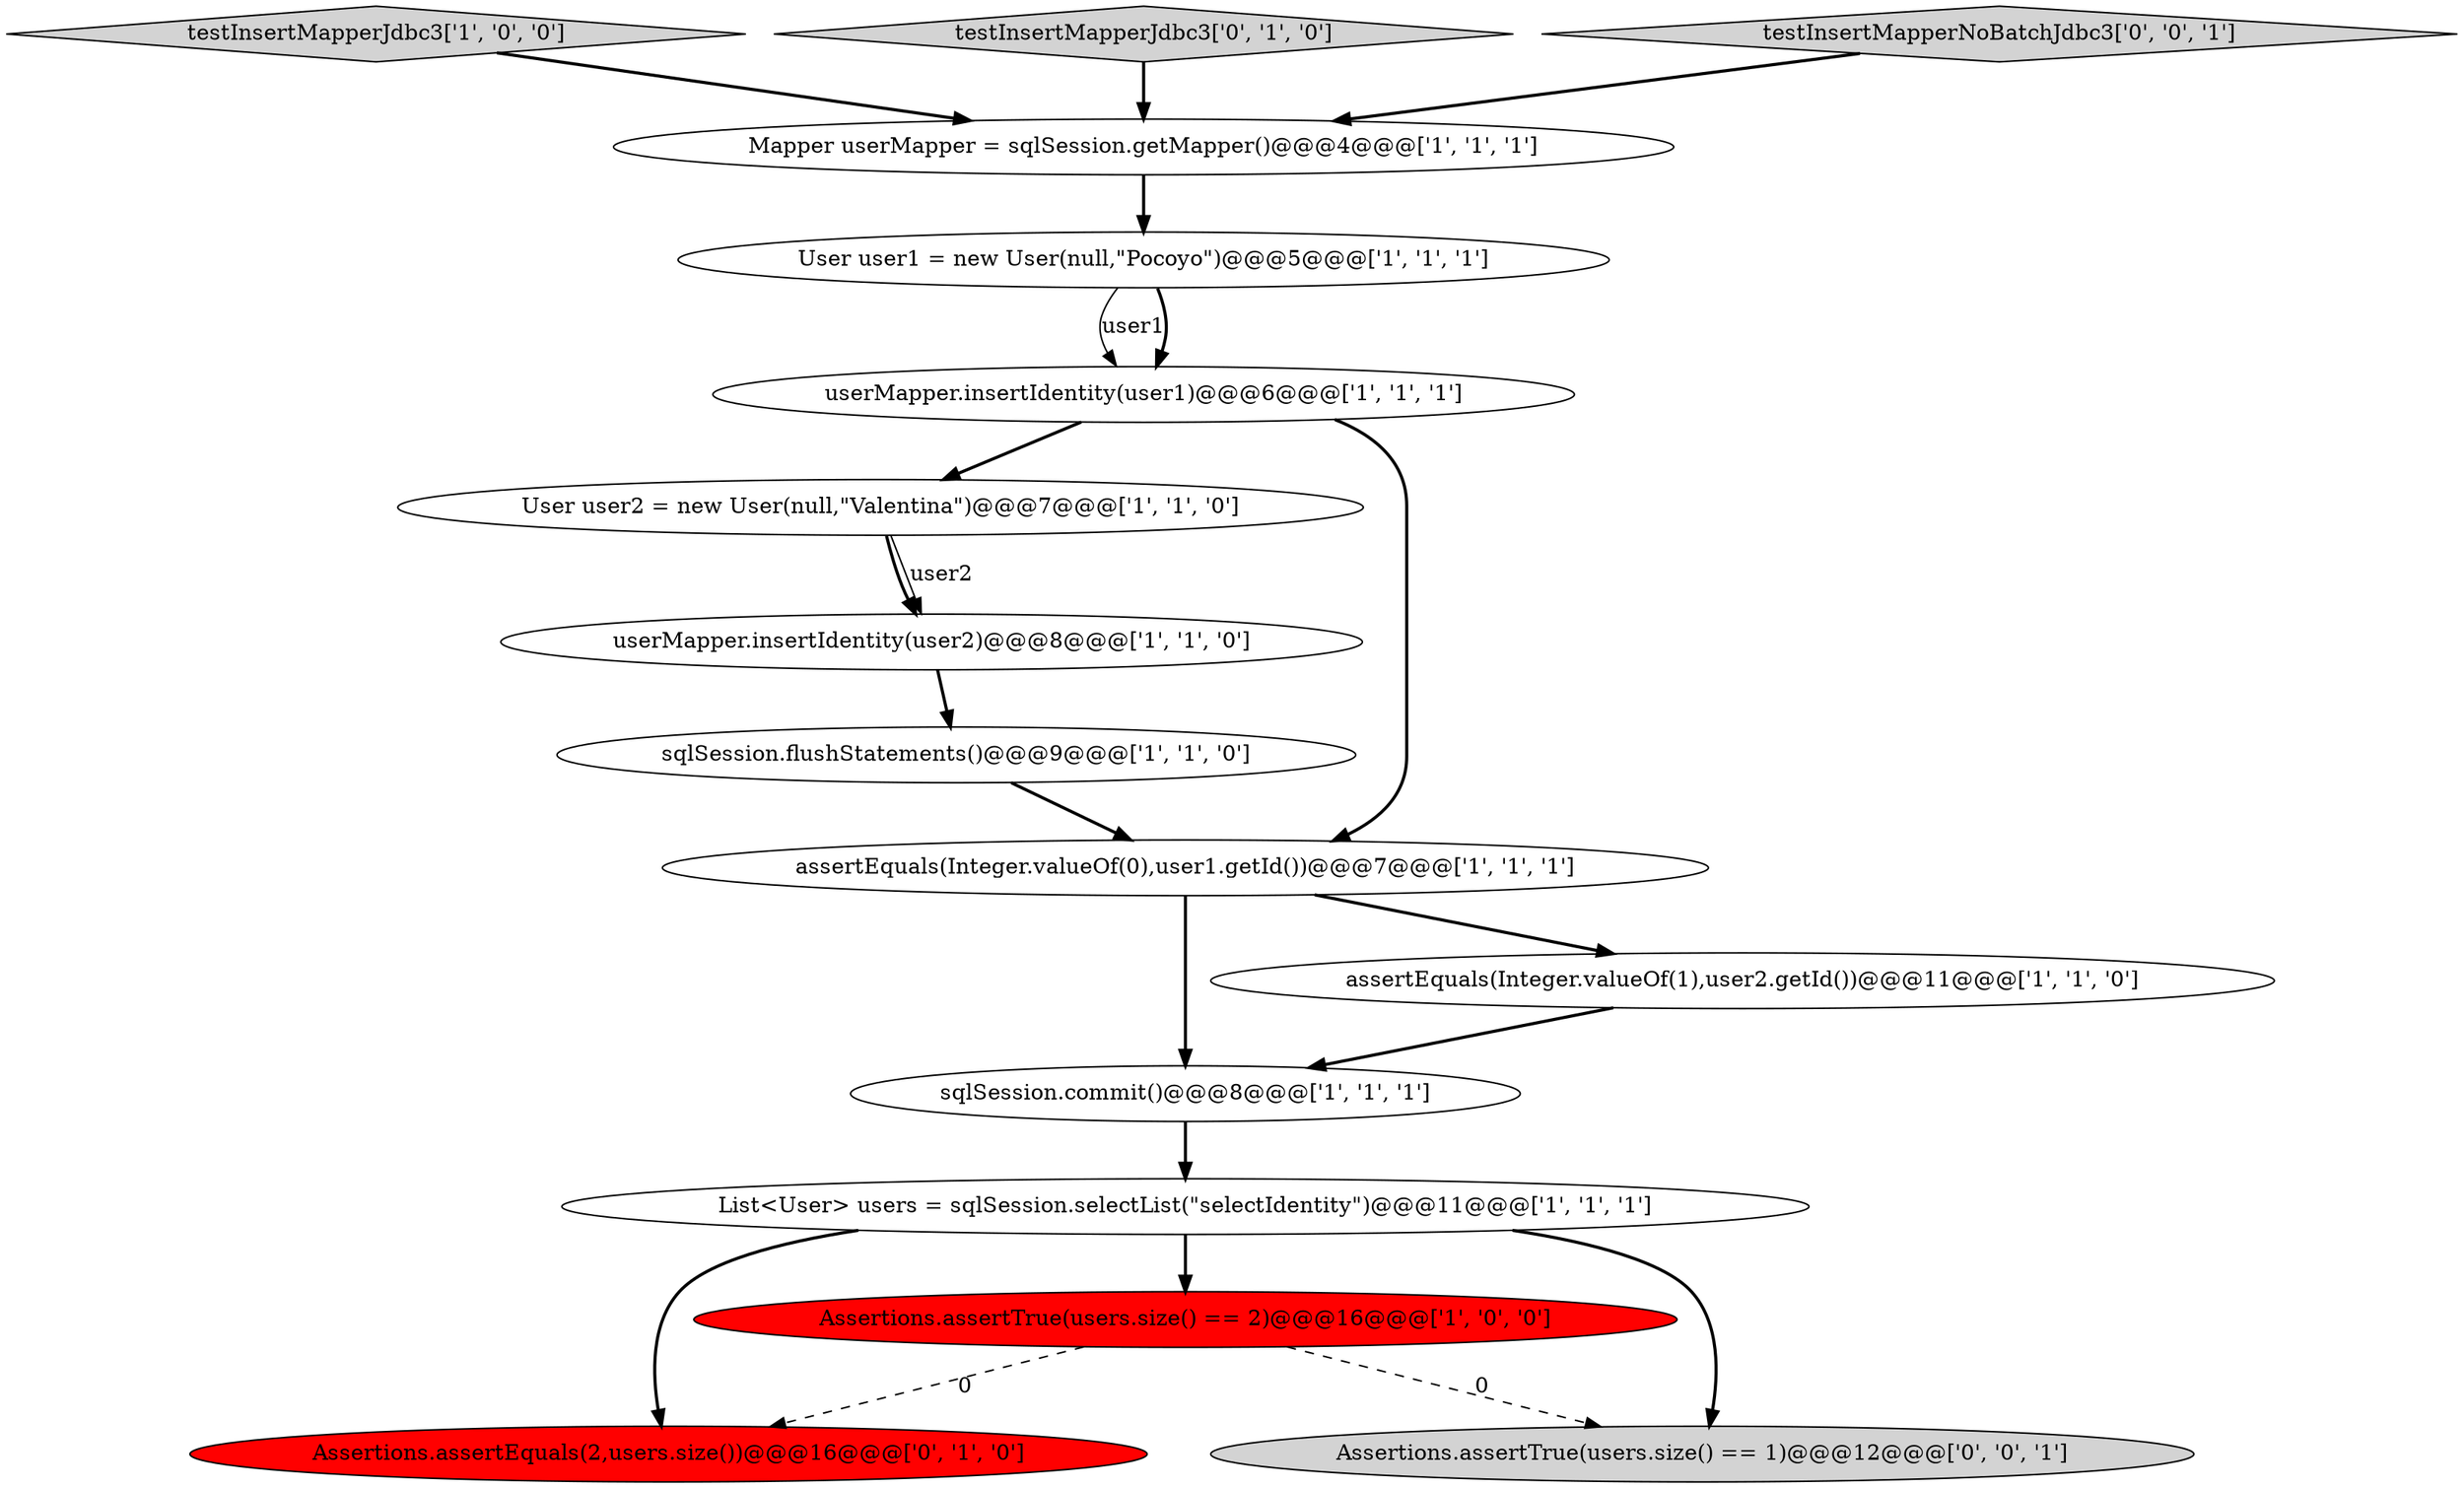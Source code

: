digraph {
1 [style = filled, label = "List<User> users = sqlSession.selectList(\"selectIdentity\")@@@11@@@['1', '1', '1']", fillcolor = white, shape = ellipse image = "AAA0AAABBB1BBB"];
2 [style = filled, label = "userMapper.insertIdentity(user2)@@@8@@@['1', '1', '0']", fillcolor = white, shape = ellipse image = "AAA0AAABBB1BBB"];
5 [style = filled, label = "User user1 = new User(null,\"Pocoyo\")@@@5@@@['1', '1', '1']", fillcolor = white, shape = ellipse image = "AAA0AAABBB1BBB"];
9 [style = filled, label = "User user2 = new User(null,\"Valentina\")@@@7@@@['1', '1', '0']", fillcolor = white, shape = ellipse image = "AAA0AAABBB1BBB"];
0 [style = filled, label = "Assertions.assertTrue(users.size() == 2)@@@16@@@['1', '0', '0']", fillcolor = red, shape = ellipse image = "AAA1AAABBB1BBB"];
6 [style = filled, label = "userMapper.insertIdentity(user1)@@@6@@@['1', '1', '1']", fillcolor = white, shape = ellipse image = "AAA0AAABBB1BBB"];
10 [style = filled, label = "testInsertMapperJdbc3['1', '0', '0']", fillcolor = lightgray, shape = diamond image = "AAA0AAABBB1BBB"];
12 [style = filled, label = "Assertions.assertEquals(2,users.size())@@@16@@@['0', '1', '0']", fillcolor = red, shape = ellipse image = "AAA1AAABBB2BBB"];
4 [style = filled, label = "sqlSession.commit()@@@8@@@['1', '1', '1']", fillcolor = white, shape = ellipse image = "AAA0AAABBB1BBB"];
13 [style = filled, label = "testInsertMapperJdbc3['0', '1', '0']", fillcolor = lightgray, shape = diamond image = "AAA0AAABBB2BBB"];
8 [style = filled, label = "assertEquals(Integer.valueOf(1),user2.getId())@@@11@@@['1', '1', '0']", fillcolor = white, shape = ellipse image = "AAA0AAABBB1BBB"];
11 [style = filled, label = "Mapper userMapper = sqlSession.getMapper()@@@4@@@['1', '1', '1']", fillcolor = white, shape = ellipse image = "AAA0AAABBB1BBB"];
15 [style = filled, label = "Assertions.assertTrue(users.size() == 1)@@@12@@@['0', '0', '1']", fillcolor = lightgray, shape = ellipse image = "AAA0AAABBB3BBB"];
7 [style = filled, label = "assertEquals(Integer.valueOf(0),user1.getId())@@@7@@@['1', '1', '1']", fillcolor = white, shape = ellipse image = "AAA0AAABBB1BBB"];
3 [style = filled, label = "sqlSession.flushStatements()@@@9@@@['1', '1', '0']", fillcolor = white, shape = ellipse image = "AAA0AAABBB1BBB"];
14 [style = filled, label = "testInsertMapperNoBatchJdbc3['0', '0', '1']", fillcolor = lightgray, shape = diamond image = "AAA0AAABBB3BBB"];
9->2 [style = bold, label=""];
9->2 [style = solid, label="user2"];
1->15 [style = bold, label=""];
2->3 [style = bold, label=""];
0->15 [style = dashed, label="0"];
1->0 [style = bold, label=""];
7->4 [style = bold, label=""];
0->12 [style = dashed, label="0"];
7->8 [style = bold, label=""];
13->11 [style = bold, label=""];
11->5 [style = bold, label=""];
5->6 [style = solid, label="user1"];
5->6 [style = bold, label=""];
3->7 [style = bold, label=""];
1->12 [style = bold, label=""];
4->1 [style = bold, label=""];
8->4 [style = bold, label=""];
6->9 [style = bold, label=""];
6->7 [style = bold, label=""];
14->11 [style = bold, label=""];
10->11 [style = bold, label=""];
}
